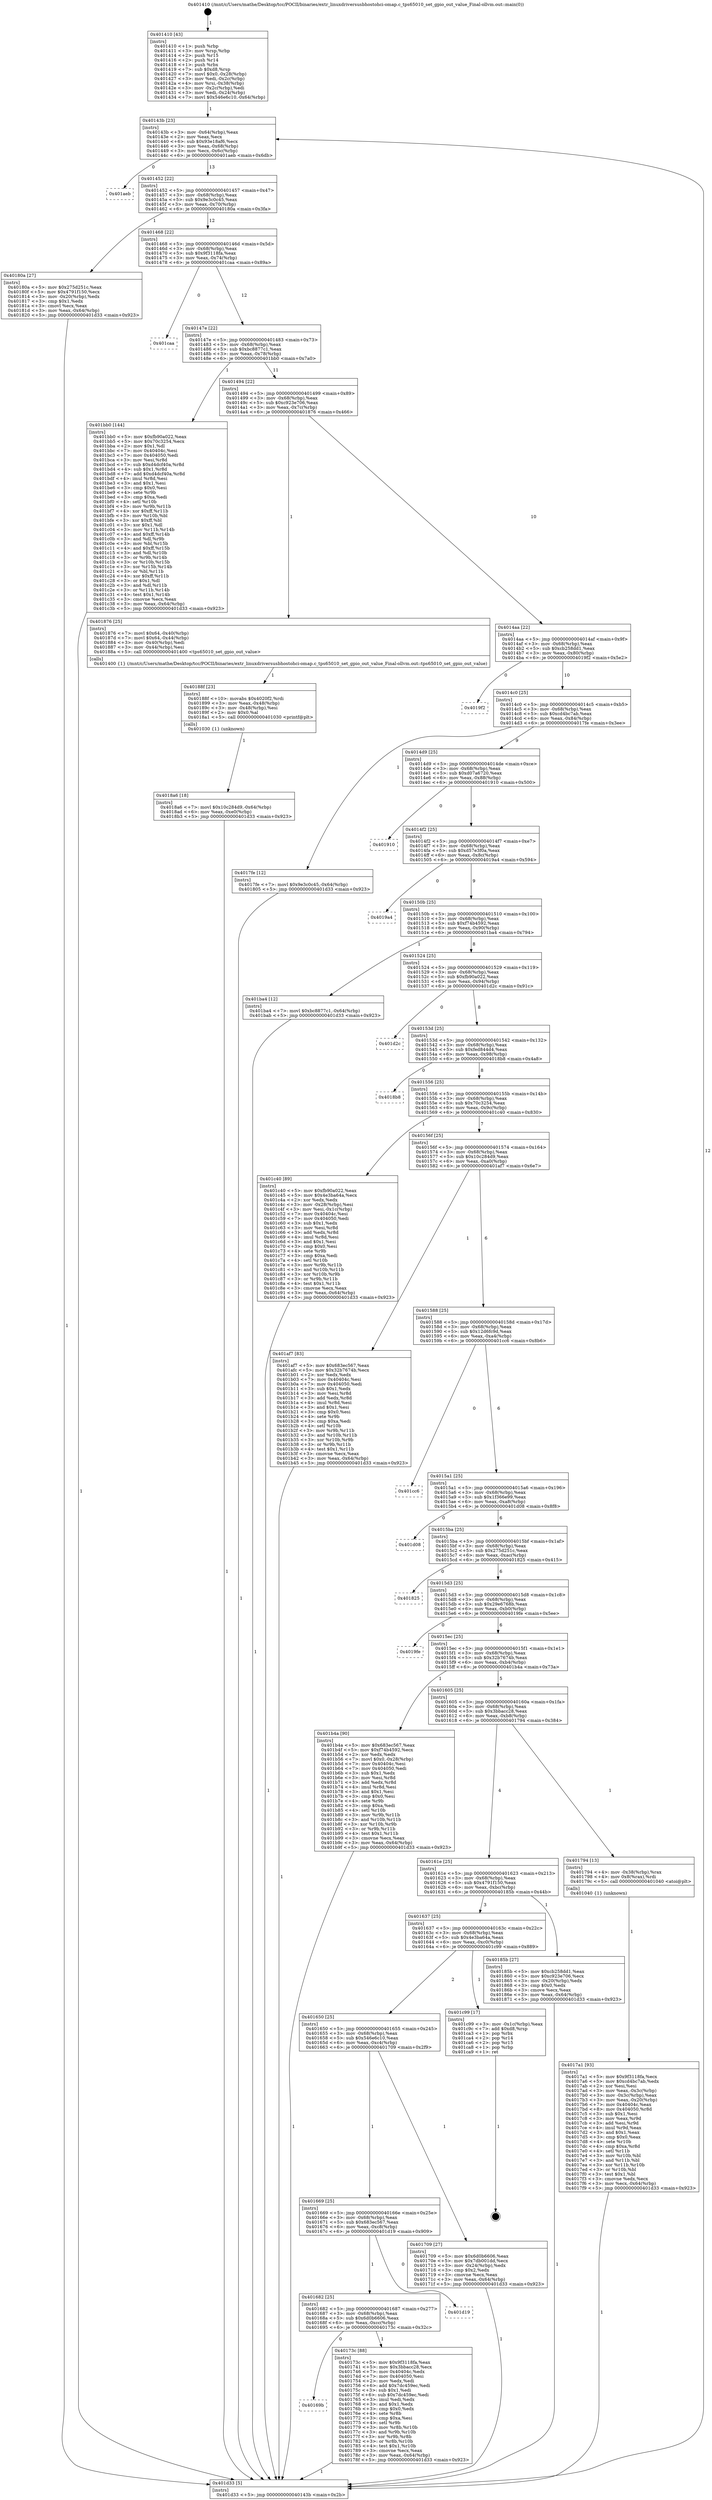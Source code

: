 digraph "0x401410" {
  label = "0x401410 (/mnt/c/Users/mathe/Desktop/tcc/POCII/binaries/extr_linuxdriversusbhostohci-omap.c_tps65010_set_gpio_out_value_Final-ollvm.out::main(0))"
  labelloc = "t"
  node[shape=record]

  Entry [label="",width=0.3,height=0.3,shape=circle,fillcolor=black,style=filled]
  "0x40143b" [label="{
     0x40143b [23]\l
     | [instrs]\l
     &nbsp;&nbsp;0x40143b \<+3\>: mov -0x64(%rbp),%eax\l
     &nbsp;&nbsp;0x40143e \<+2\>: mov %eax,%ecx\l
     &nbsp;&nbsp;0x401440 \<+6\>: sub $0x93e18af6,%ecx\l
     &nbsp;&nbsp;0x401446 \<+3\>: mov %eax,-0x68(%rbp)\l
     &nbsp;&nbsp;0x401449 \<+3\>: mov %ecx,-0x6c(%rbp)\l
     &nbsp;&nbsp;0x40144c \<+6\>: je 0000000000401aeb \<main+0x6db\>\l
  }"]
  "0x401aeb" [label="{
     0x401aeb\l
  }", style=dashed]
  "0x401452" [label="{
     0x401452 [22]\l
     | [instrs]\l
     &nbsp;&nbsp;0x401452 \<+5\>: jmp 0000000000401457 \<main+0x47\>\l
     &nbsp;&nbsp;0x401457 \<+3\>: mov -0x68(%rbp),%eax\l
     &nbsp;&nbsp;0x40145a \<+5\>: sub $0x9e3c0c45,%eax\l
     &nbsp;&nbsp;0x40145f \<+3\>: mov %eax,-0x70(%rbp)\l
     &nbsp;&nbsp;0x401462 \<+6\>: je 000000000040180a \<main+0x3fa\>\l
  }"]
  Exit [label="",width=0.3,height=0.3,shape=circle,fillcolor=black,style=filled,peripheries=2]
  "0x40180a" [label="{
     0x40180a [27]\l
     | [instrs]\l
     &nbsp;&nbsp;0x40180a \<+5\>: mov $0x275d251c,%eax\l
     &nbsp;&nbsp;0x40180f \<+5\>: mov $0x4791f150,%ecx\l
     &nbsp;&nbsp;0x401814 \<+3\>: mov -0x20(%rbp),%edx\l
     &nbsp;&nbsp;0x401817 \<+3\>: cmp $0x1,%edx\l
     &nbsp;&nbsp;0x40181a \<+3\>: cmovl %ecx,%eax\l
     &nbsp;&nbsp;0x40181d \<+3\>: mov %eax,-0x64(%rbp)\l
     &nbsp;&nbsp;0x401820 \<+5\>: jmp 0000000000401d33 \<main+0x923\>\l
  }"]
  "0x401468" [label="{
     0x401468 [22]\l
     | [instrs]\l
     &nbsp;&nbsp;0x401468 \<+5\>: jmp 000000000040146d \<main+0x5d\>\l
     &nbsp;&nbsp;0x40146d \<+3\>: mov -0x68(%rbp),%eax\l
     &nbsp;&nbsp;0x401470 \<+5\>: sub $0x9f3118fa,%eax\l
     &nbsp;&nbsp;0x401475 \<+3\>: mov %eax,-0x74(%rbp)\l
     &nbsp;&nbsp;0x401478 \<+6\>: je 0000000000401caa \<main+0x89a\>\l
  }"]
  "0x4018a6" [label="{
     0x4018a6 [18]\l
     | [instrs]\l
     &nbsp;&nbsp;0x4018a6 \<+7\>: movl $0x10c284d9,-0x64(%rbp)\l
     &nbsp;&nbsp;0x4018ad \<+6\>: mov %eax,-0xe0(%rbp)\l
     &nbsp;&nbsp;0x4018b3 \<+5\>: jmp 0000000000401d33 \<main+0x923\>\l
  }"]
  "0x401caa" [label="{
     0x401caa\l
  }", style=dashed]
  "0x40147e" [label="{
     0x40147e [22]\l
     | [instrs]\l
     &nbsp;&nbsp;0x40147e \<+5\>: jmp 0000000000401483 \<main+0x73\>\l
     &nbsp;&nbsp;0x401483 \<+3\>: mov -0x68(%rbp),%eax\l
     &nbsp;&nbsp;0x401486 \<+5\>: sub $0xbc8877c1,%eax\l
     &nbsp;&nbsp;0x40148b \<+3\>: mov %eax,-0x78(%rbp)\l
     &nbsp;&nbsp;0x40148e \<+6\>: je 0000000000401bb0 \<main+0x7a0\>\l
  }"]
  "0x40188f" [label="{
     0x40188f [23]\l
     | [instrs]\l
     &nbsp;&nbsp;0x40188f \<+10\>: movabs $0x4020f2,%rdi\l
     &nbsp;&nbsp;0x401899 \<+3\>: mov %eax,-0x48(%rbp)\l
     &nbsp;&nbsp;0x40189c \<+3\>: mov -0x48(%rbp),%esi\l
     &nbsp;&nbsp;0x40189f \<+2\>: mov $0x0,%al\l
     &nbsp;&nbsp;0x4018a1 \<+5\>: call 0000000000401030 \<printf@plt\>\l
     | [calls]\l
     &nbsp;&nbsp;0x401030 \{1\} (unknown)\l
  }"]
  "0x401bb0" [label="{
     0x401bb0 [144]\l
     | [instrs]\l
     &nbsp;&nbsp;0x401bb0 \<+5\>: mov $0xfb90a022,%eax\l
     &nbsp;&nbsp;0x401bb5 \<+5\>: mov $0x70c3254,%ecx\l
     &nbsp;&nbsp;0x401bba \<+2\>: mov $0x1,%dl\l
     &nbsp;&nbsp;0x401bbc \<+7\>: mov 0x40404c,%esi\l
     &nbsp;&nbsp;0x401bc3 \<+7\>: mov 0x404050,%edi\l
     &nbsp;&nbsp;0x401bca \<+3\>: mov %esi,%r8d\l
     &nbsp;&nbsp;0x401bcd \<+7\>: sub $0xd4dcf40a,%r8d\l
     &nbsp;&nbsp;0x401bd4 \<+4\>: sub $0x1,%r8d\l
     &nbsp;&nbsp;0x401bd8 \<+7\>: add $0xd4dcf40a,%r8d\l
     &nbsp;&nbsp;0x401bdf \<+4\>: imul %r8d,%esi\l
     &nbsp;&nbsp;0x401be3 \<+3\>: and $0x1,%esi\l
     &nbsp;&nbsp;0x401be6 \<+3\>: cmp $0x0,%esi\l
     &nbsp;&nbsp;0x401be9 \<+4\>: sete %r9b\l
     &nbsp;&nbsp;0x401bed \<+3\>: cmp $0xa,%edi\l
     &nbsp;&nbsp;0x401bf0 \<+4\>: setl %r10b\l
     &nbsp;&nbsp;0x401bf4 \<+3\>: mov %r9b,%r11b\l
     &nbsp;&nbsp;0x401bf7 \<+4\>: xor $0xff,%r11b\l
     &nbsp;&nbsp;0x401bfb \<+3\>: mov %r10b,%bl\l
     &nbsp;&nbsp;0x401bfe \<+3\>: xor $0xff,%bl\l
     &nbsp;&nbsp;0x401c01 \<+3\>: xor $0x1,%dl\l
     &nbsp;&nbsp;0x401c04 \<+3\>: mov %r11b,%r14b\l
     &nbsp;&nbsp;0x401c07 \<+4\>: and $0xff,%r14b\l
     &nbsp;&nbsp;0x401c0b \<+3\>: and %dl,%r9b\l
     &nbsp;&nbsp;0x401c0e \<+3\>: mov %bl,%r15b\l
     &nbsp;&nbsp;0x401c11 \<+4\>: and $0xff,%r15b\l
     &nbsp;&nbsp;0x401c15 \<+3\>: and %dl,%r10b\l
     &nbsp;&nbsp;0x401c18 \<+3\>: or %r9b,%r14b\l
     &nbsp;&nbsp;0x401c1b \<+3\>: or %r10b,%r15b\l
     &nbsp;&nbsp;0x401c1e \<+3\>: xor %r15b,%r14b\l
     &nbsp;&nbsp;0x401c21 \<+3\>: or %bl,%r11b\l
     &nbsp;&nbsp;0x401c24 \<+4\>: xor $0xff,%r11b\l
     &nbsp;&nbsp;0x401c28 \<+3\>: or $0x1,%dl\l
     &nbsp;&nbsp;0x401c2b \<+3\>: and %dl,%r11b\l
     &nbsp;&nbsp;0x401c2e \<+3\>: or %r11b,%r14b\l
     &nbsp;&nbsp;0x401c31 \<+4\>: test $0x1,%r14b\l
     &nbsp;&nbsp;0x401c35 \<+3\>: cmovne %ecx,%eax\l
     &nbsp;&nbsp;0x401c38 \<+3\>: mov %eax,-0x64(%rbp)\l
     &nbsp;&nbsp;0x401c3b \<+5\>: jmp 0000000000401d33 \<main+0x923\>\l
  }"]
  "0x401494" [label="{
     0x401494 [22]\l
     | [instrs]\l
     &nbsp;&nbsp;0x401494 \<+5\>: jmp 0000000000401499 \<main+0x89\>\l
     &nbsp;&nbsp;0x401499 \<+3\>: mov -0x68(%rbp),%eax\l
     &nbsp;&nbsp;0x40149c \<+5\>: sub $0xc923e706,%eax\l
     &nbsp;&nbsp;0x4014a1 \<+3\>: mov %eax,-0x7c(%rbp)\l
     &nbsp;&nbsp;0x4014a4 \<+6\>: je 0000000000401876 \<main+0x466\>\l
  }"]
  "0x4017a1" [label="{
     0x4017a1 [93]\l
     | [instrs]\l
     &nbsp;&nbsp;0x4017a1 \<+5\>: mov $0x9f3118fa,%ecx\l
     &nbsp;&nbsp;0x4017a6 \<+5\>: mov $0xcd4bc7ab,%edx\l
     &nbsp;&nbsp;0x4017ab \<+2\>: xor %esi,%esi\l
     &nbsp;&nbsp;0x4017ad \<+3\>: mov %eax,-0x3c(%rbp)\l
     &nbsp;&nbsp;0x4017b0 \<+3\>: mov -0x3c(%rbp),%eax\l
     &nbsp;&nbsp;0x4017b3 \<+3\>: mov %eax,-0x20(%rbp)\l
     &nbsp;&nbsp;0x4017b6 \<+7\>: mov 0x40404c,%eax\l
     &nbsp;&nbsp;0x4017bd \<+8\>: mov 0x404050,%r8d\l
     &nbsp;&nbsp;0x4017c5 \<+3\>: sub $0x1,%esi\l
     &nbsp;&nbsp;0x4017c8 \<+3\>: mov %eax,%r9d\l
     &nbsp;&nbsp;0x4017cb \<+3\>: add %esi,%r9d\l
     &nbsp;&nbsp;0x4017ce \<+4\>: imul %r9d,%eax\l
     &nbsp;&nbsp;0x4017d2 \<+3\>: and $0x1,%eax\l
     &nbsp;&nbsp;0x4017d5 \<+3\>: cmp $0x0,%eax\l
     &nbsp;&nbsp;0x4017d8 \<+4\>: sete %r10b\l
     &nbsp;&nbsp;0x4017dc \<+4\>: cmp $0xa,%r8d\l
     &nbsp;&nbsp;0x4017e0 \<+4\>: setl %r11b\l
     &nbsp;&nbsp;0x4017e4 \<+3\>: mov %r10b,%bl\l
     &nbsp;&nbsp;0x4017e7 \<+3\>: and %r11b,%bl\l
     &nbsp;&nbsp;0x4017ea \<+3\>: xor %r11b,%r10b\l
     &nbsp;&nbsp;0x4017ed \<+3\>: or %r10b,%bl\l
     &nbsp;&nbsp;0x4017f0 \<+3\>: test $0x1,%bl\l
     &nbsp;&nbsp;0x4017f3 \<+3\>: cmovne %edx,%ecx\l
     &nbsp;&nbsp;0x4017f6 \<+3\>: mov %ecx,-0x64(%rbp)\l
     &nbsp;&nbsp;0x4017f9 \<+5\>: jmp 0000000000401d33 \<main+0x923\>\l
  }"]
  "0x401876" [label="{
     0x401876 [25]\l
     | [instrs]\l
     &nbsp;&nbsp;0x401876 \<+7\>: movl $0x64,-0x40(%rbp)\l
     &nbsp;&nbsp;0x40187d \<+7\>: movl $0x64,-0x44(%rbp)\l
     &nbsp;&nbsp;0x401884 \<+3\>: mov -0x40(%rbp),%edi\l
     &nbsp;&nbsp;0x401887 \<+3\>: mov -0x44(%rbp),%esi\l
     &nbsp;&nbsp;0x40188a \<+5\>: call 0000000000401400 \<tps65010_set_gpio_out_value\>\l
     | [calls]\l
     &nbsp;&nbsp;0x401400 \{1\} (/mnt/c/Users/mathe/Desktop/tcc/POCII/binaries/extr_linuxdriversusbhostohci-omap.c_tps65010_set_gpio_out_value_Final-ollvm.out::tps65010_set_gpio_out_value)\l
  }"]
  "0x4014aa" [label="{
     0x4014aa [22]\l
     | [instrs]\l
     &nbsp;&nbsp;0x4014aa \<+5\>: jmp 00000000004014af \<main+0x9f\>\l
     &nbsp;&nbsp;0x4014af \<+3\>: mov -0x68(%rbp),%eax\l
     &nbsp;&nbsp;0x4014b2 \<+5\>: sub $0xcb258dd1,%eax\l
     &nbsp;&nbsp;0x4014b7 \<+3\>: mov %eax,-0x80(%rbp)\l
     &nbsp;&nbsp;0x4014ba \<+6\>: je 00000000004019f2 \<main+0x5e2\>\l
  }"]
  "0x40169b" [label="{
     0x40169b\l
  }", style=dashed]
  "0x4019f2" [label="{
     0x4019f2\l
  }", style=dashed]
  "0x4014c0" [label="{
     0x4014c0 [25]\l
     | [instrs]\l
     &nbsp;&nbsp;0x4014c0 \<+5\>: jmp 00000000004014c5 \<main+0xb5\>\l
     &nbsp;&nbsp;0x4014c5 \<+3\>: mov -0x68(%rbp),%eax\l
     &nbsp;&nbsp;0x4014c8 \<+5\>: sub $0xcd4bc7ab,%eax\l
     &nbsp;&nbsp;0x4014cd \<+6\>: mov %eax,-0x84(%rbp)\l
     &nbsp;&nbsp;0x4014d3 \<+6\>: je 00000000004017fe \<main+0x3ee\>\l
  }"]
  "0x40173c" [label="{
     0x40173c [88]\l
     | [instrs]\l
     &nbsp;&nbsp;0x40173c \<+5\>: mov $0x9f3118fa,%eax\l
     &nbsp;&nbsp;0x401741 \<+5\>: mov $0x3bbacc28,%ecx\l
     &nbsp;&nbsp;0x401746 \<+7\>: mov 0x40404c,%edx\l
     &nbsp;&nbsp;0x40174d \<+7\>: mov 0x404050,%esi\l
     &nbsp;&nbsp;0x401754 \<+2\>: mov %edx,%edi\l
     &nbsp;&nbsp;0x401756 \<+6\>: add $0x7dc459ec,%edi\l
     &nbsp;&nbsp;0x40175c \<+3\>: sub $0x1,%edi\l
     &nbsp;&nbsp;0x40175f \<+6\>: sub $0x7dc459ec,%edi\l
     &nbsp;&nbsp;0x401765 \<+3\>: imul %edi,%edx\l
     &nbsp;&nbsp;0x401768 \<+3\>: and $0x1,%edx\l
     &nbsp;&nbsp;0x40176b \<+3\>: cmp $0x0,%edx\l
     &nbsp;&nbsp;0x40176e \<+4\>: sete %r8b\l
     &nbsp;&nbsp;0x401772 \<+3\>: cmp $0xa,%esi\l
     &nbsp;&nbsp;0x401775 \<+4\>: setl %r9b\l
     &nbsp;&nbsp;0x401779 \<+3\>: mov %r8b,%r10b\l
     &nbsp;&nbsp;0x40177c \<+3\>: and %r9b,%r10b\l
     &nbsp;&nbsp;0x40177f \<+3\>: xor %r9b,%r8b\l
     &nbsp;&nbsp;0x401782 \<+3\>: or %r8b,%r10b\l
     &nbsp;&nbsp;0x401785 \<+4\>: test $0x1,%r10b\l
     &nbsp;&nbsp;0x401789 \<+3\>: cmovne %ecx,%eax\l
     &nbsp;&nbsp;0x40178c \<+3\>: mov %eax,-0x64(%rbp)\l
     &nbsp;&nbsp;0x40178f \<+5\>: jmp 0000000000401d33 \<main+0x923\>\l
  }"]
  "0x4017fe" [label="{
     0x4017fe [12]\l
     | [instrs]\l
     &nbsp;&nbsp;0x4017fe \<+7\>: movl $0x9e3c0c45,-0x64(%rbp)\l
     &nbsp;&nbsp;0x401805 \<+5\>: jmp 0000000000401d33 \<main+0x923\>\l
  }"]
  "0x4014d9" [label="{
     0x4014d9 [25]\l
     | [instrs]\l
     &nbsp;&nbsp;0x4014d9 \<+5\>: jmp 00000000004014de \<main+0xce\>\l
     &nbsp;&nbsp;0x4014de \<+3\>: mov -0x68(%rbp),%eax\l
     &nbsp;&nbsp;0x4014e1 \<+5\>: sub $0xd07a6720,%eax\l
     &nbsp;&nbsp;0x4014e6 \<+6\>: mov %eax,-0x88(%rbp)\l
     &nbsp;&nbsp;0x4014ec \<+6\>: je 0000000000401910 \<main+0x500\>\l
  }"]
  "0x401682" [label="{
     0x401682 [25]\l
     | [instrs]\l
     &nbsp;&nbsp;0x401682 \<+5\>: jmp 0000000000401687 \<main+0x277\>\l
     &nbsp;&nbsp;0x401687 \<+3\>: mov -0x68(%rbp),%eax\l
     &nbsp;&nbsp;0x40168a \<+5\>: sub $0x6d0b6606,%eax\l
     &nbsp;&nbsp;0x40168f \<+6\>: mov %eax,-0xcc(%rbp)\l
     &nbsp;&nbsp;0x401695 \<+6\>: je 000000000040173c \<main+0x32c\>\l
  }"]
  "0x401910" [label="{
     0x401910\l
  }", style=dashed]
  "0x4014f2" [label="{
     0x4014f2 [25]\l
     | [instrs]\l
     &nbsp;&nbsp;0x4014f2 \<+5\>: jmp 00000000004014f7 \<main+0xe7\>\l
     &nbsp;&nbsp;0x4014f7 \<+3\>: mov -0x68(%rbp),%eax\l
     &nbsp;&nbsp;0x4014fa \<+5\>: sub $0xd57e3f0a,%eax\l
     &nbsp;&nbsp;0x4014ff \<+6\>: mov %eax,-0x8c(%rbp)\l
     &nbsp;&nbsp;0x401505 \<+6\>: je 00000000004019a4 \<main+0x594\>\l
  }"]
  "0x401d19" [label="{
     0x401d19\l
  }", style=dashed]
  "0x4019a4" [label="{
     0x4019a4\l
  }", style=dashed]
  "0x40150b" [label="{
     0x40150b [25]\l
     | [instrs]\l
     &nbsp;&nbsp;0x40150b \<+5\>: jmp 0000000000401510 \<main+0x100\>\l
     &nbsp;&nbsp;0x401510 \<+3\>: mov -0x68(%rbp),%eax\l
     &nbsp;&nbsp;0x401513 \<+5\>: sub $0xf74b4592,%eax\l
     &nbsp;&nbsp;0x401518 \<+6\>: mov %eax,-0x90(%rbp)\l
     &nbsp;&nbsp;0x40151e \<+6\>: je 0000000000401ba4 \<main+0x794\>\l
  }"]
  "0x401410" [label="{
     0x401410 [43]\l
     | [instrs]\l
     &nbsp;&nbsp;0x401410 \<+1\>: push %rbp\l
     &nbsp;&nbsp;0x401411 \<+3\>: mov %rsp,%rbp\l
     &nbsp;&nbsp;0x401414 \<+2\>: push %r15\l
     &nbsp;&nbsp;0x401416 \<+2\>: push %r14\l
     &nbsp;&nbsp;0x401418 \<+1\>: push %rbx\l
     &nbsp;&nbsp;0x401419 \<+7\>: sub $0xd8,%rsp\l
     &nbsp;&nbsp;0x401420 \<+7\>: movl $0x0,-0x28(%rbp)\l
     &nbsp;&nbsp;0x401427 \<+3\>: mov %edi,-0x2c(%rbp)\l
     &nbsp;&nbsp;0x40142a \<+4\>: mov %rsi,-0x38(%rbp)\l
     &nbsp;&nbsp;0x40142e \<+3\>: mov -0x2c(%rbp),%edi\l
     &nbsp;&nbsp;0x401431 \<+3\>: mov %edi,-0x24(%rbp)\l
     &nbsp;&nbsp;0x401434 \<+7\>: movl $0x546e6c10,-0x64(%rbp)\l
  }"]
  "0x401ba4" [label="{
     0x401ba4 [12]\l
     | [instrs]\l
     &nbsp;&nbsp;0x401ba4 \<+7\>: movl $0xbc8877c1,-0x64(%rbp)\l
     &nbsp;&nbsp;0x401bab \<+5\>: jmp 0000000000401d33 \<main+0x923\>\l
  }"]
  "0x401524" [label="{
     0x401524 [25]\l
     | [instrs]\l
     &nbsp;&nbsp;0x401524 \<+5\>: jmp 0000000000401529 \<main+0x119\>\l
     &nbsp;&nbsp;0x401529 \<+3\>: mov -0x68(%rbp),%eax\l
     &nbsp;&nbsp;0x40152c \<+5\>: sub $0xfb90a022,%eax\l
     &nbsp;&nbsp;0x401531 \<+6\>: mov %eax,-0x94(%rbp)\l
     &nbsp;&nbsp;0x401537 \<+6\>: je 0000000000401d2c \<main+0x91c\>\l
  }"]
  "0x401d33" [label="{
     0x401d33 [5]\l
     | [instrs]\l
     &nbsp;&nbsp;0x401d33 \<+5\>: jmp 000000000040143b \<main+0x2b\>\l
  }"]
  "0x401d2c" [label="{
     0x401d2c\l
  }", style=dashed]
  "0x40153d" [label="{
     0x40153d [25]\l
     | [instrs]\l
     &nbsp;&nbsp;0x40153d \<+5\>: jmp 0000000000401542 \<main+0x132\>\l
     &nbsp;&nbsp;0x401542 \<+3\>: mov -0x68(%rbp),%eax\l
     &nbsp;&nbsp;0x401545 \<+5\>: sub $0xfed844d4,%eax\l
     &nbsp;&nbsp;0x40154a \<+6\>: mov %eax,-0x98(%rbp)\l
     &nbsp;&nbsp;0x401550 \<+6\>: je 00000000004018b8 \<main+0x4a8\>\l
  }"]
  "0x401669" [label="{
     0x401669 [25]\l
     | [instrs]\l
     &nbsp;&nbsp;0x401669 \<+5\>: jmp 000000000040166e \<main+0x25e\>\l
     &nbsp;&nbsp;0x40166e \<+3\>: mov -0x68(%rbp),%eax\l
     &nbsp;&nbsp;0x401671 \<+5\>: sub $0x683ec567,%eax\l
     &nbsp;&nbsp;0x401676 \<+6\>: mov %eax,-0xc8(%rbp)\l
     &nbsp;&nbsp;0x40167c \<+6\>: je 0000000000401d19 \<main+0x909\>\l
  }"]
  "0x4018b8" [label="{
     0x4018b8\l
  }", style=dashed]
  "0x401556" [label="{
     0x401556 [25]\l
     | [instrs]\l
     &nbsp;&nbsp;0x401556 \<+5\>: jmp 000000000040155b \<main+0x14b\>\l
     &nbsp;&nbsp;0x40155b \<+3\>: mov -0x68(%rbp),%eax\l
     &nbsp;&nbsp;0x40155e \<+5\>: sub $0x70c3254,%eax\l
     &nbsp;&nbsp;0x401563 \<+6\>: mov %eax,-0x9c(%rbp)\l
     &nbsp;&nbsp;0x401569 \<+6\>: je 0000000000401c40 \<main+0x830\>\l
  }"]
  "0x401709" [label="{
     0x401709 [27]\l
     | [instrs]\l
     &nbsp;&nbsp;0x401709 \<+5\>: mov $0x6d0b6606,%eax\l
     &nbsp;&nbsp;0x40170e \<+5\>: mov $0x7db001dd,%ecx\l
     &nbsp;&nbsp;0x401713 \<+3\>: mov -0x24(%rbp),%edx\l
     &nbsp;&nbsp;0x401716 \<+3\>: cmp $0x2,%edx\l
     &nbsp;&nbsp;0x401719 \<+3\>: cmovne %ecx,%eax\l
     &nbsp;&nbsp;0x40171c \<+3\>: mov %eax,-0x64(%rbp)\l
     &nbsp;&nbsp;0x40171f \<+5\>: jmp 0000000000401d33 \<main+0x923\>\l
  }"]
  "0x401c40" [label="{
     0x401c40 [89]\l
     | [instrs]\l
     &nbsp;&nbsp;0x401c40 \<+5\>: mov $0xfb90a022,%eax\l
     &nbsp;&nbsp;0x401c45 \<+5\>: mov $0x4e3ba64a,%ecx\l
     &nbsp;&nbsp;0x401c4a \<+2\>: xor %edx,%edx\l
     &nbsp;&nbsp;0x401c4c \<+3\>: mov -0x28(%rbp),%esi\l
     &nbsp;&nbsp;0x401c4f \<+3\>: mov %esi,-0x1c(%rbp)\l
     &nbsp;&nbsp;0x401c52 \<+7\>: mov 0x40404c,%esi\l
     &nbsp;&nbsp;0x401c59 \<+7\>: mov 0x404050,%edi\l
     &nbsp;&nbsp;0x401c60 \<+3\>: sub $0x1,%edx\l
     &nbsp;&nbsp;0x401c63 \<+3\>: mov %esi,%r8d\l
     &nbsp;&nbsp;0x401c66 \<+3\>: add %edx,%r8d\l
     &nbsp;&nbsp;0x401c69 \<+4\>: imul %r8d,%esi\l
     &nbsp;&nbsp;0x401c6d \<+3\>: and $0x1,%esi\l
     &nbsp;&nbsp;0x401c70 \<+3\>: cmp $0x0,%esi\l
     &nbsp;&nbsp;0x401c73 \<+4\>: sete %r9b\l
     &nbsp;&nbsp;0x401c77 \<+3\>: cmp $0xa,%edi\l
     &nbsp;&nbsp;0x401c7a \<+4\>: setl %r10b\l
     &nbsp;&nbsp;0x401c7e \<+3\>: mov %r9b,%r11b\l
     &nbsp;&nbsp;0x401c81 \<+3\>: and %r10b,%r11b\l
     &nbsp;&nbsp;0x401c84 \<+3\>: xor %r10b,%r9b\l
     &nbsp;&nbsp;0x401c87 \<+3\>: or %r9b,%r11b\l
     &nbsp;&nbsp;0x401c8a \<+4\>: test $0x1,%r11b\l
     &nbsp;&nbsp;0x401c8e \<+3\>: cmovne %ecx,%eax\l
     &nbsp;&nbsp;0x401c91 \<+3\>: mov %eax,-0x64(%rbp)\l
     &nbsp;&nbsp;0x401c94 \<+5\>: jmp 0000000000401d33 \<main+0x923\>\l
  }"]
  "0x40156f" [label="{
     0x40156f [25]\l
     | [instrs]\l
     &nbsp;&nbsp;0x40156f \<+5\>: jmp 0000000000401574 \<main+0x164\>\l
     &nbsp;&nbsp;0x401574 \<+3\>: mov -0x68(%rbp),%eax\l
     &nbsp;&nbsp;0x401577 \<+5\>: sub $0x10c284d9,%eax\l
     &nbsp;&nbsp;0x40157c \<+6\>: mov %eax,-0xa0(%rbp)\l
     &nbsp;&nbsp;0x401582 \<+6\>: je 0000000000401af7 \<main+0x6e7\>\l
  }"]
  "0x401650" [label="{
     0x401650 [25]\l
     | [instrs]\l
     &nbsp;&nbsp;0x401650 \<+5\>: jmp 0000000000401655 \<main+0x245\>\l
     &nbsp;&nbsp;0x401655 \<+3\>: mov -0x68(%rbp),%eax\l
     &nbsp;&nbsp;0x401658 \<+5\>: sub $0x546e6c10,%eax\l
     &nbsp;&nbsp;0x40165d \<+6\>: mov %eax,-0xc4(%rbp)\l
     &nbsp;&nbsp;0x401663 \<+6\>: je 0000000000401709 \<main+0x2f9\>\l
  }"]
  "0x401af7" [label="{
     0x401af7 [83]\l
     | [instrs]\l
     &nbsp;&nbsp;0x401af7 \<+5\>: mov $0x683ec567,%eax\l
     &nbsp;&nbsp;0x401afc \<+5\>: mov $0x32b7674b,%ecx\l
     &nbsp;&nbsp;0x401b01 \<+2\>: xor %edx,%edx\l
     &nbsp;&nbsp;0x401b03 \<+7\>: mov 0x40404c,%esi\l
     &nbsp;&nbsp;0x401b0a \<+7\>: mov 0x404050,%edi\l
     &nbsp;&nbsp;0x401b11 \<+3\>: sub $0x1,%edx\l
     &nbsp;&nbsp;0x401b14 \<+3\>: mov %esi,%r8d\l
     &nbsp;&nbsp;0x401b17 \<+3\>: add %edx,%r8d\l
     &nbsp;&nbsp;0x401b1a \<+4\>: imul %r8d,%esi\l
     &nbsp;&nbsp;0x401b1e \<+3\>: and $0x1,%esi\l
     &nbsp;&nbsp;0x401b21 \<+3\>: cmp $0x0,%esi\l
     &nbsp;&nbsp;0x401b24 \<+4\>: sete %r9b\l
     &nbsp;&nbsp;0x401b28 \<+3\>: cmp $0xa,%edi\l
     &nbsp;&nbsp;0x401b2b \<+4\>: setl %r10b\l
     &nbsp;&nbsp;0x401b2f \<+3\>: mov %r9b,%r11b\l
     &nbsp;&nbsp;0x401b32 \<+3\>: and %r10b,%r11b\l
     &nbsp;&nbsp;0x401b35 \<+3\>: xor %r10b,%r9b\l
     &nbsp;&nbsp;0x401b38 \<+3\>: or %r9b,%r11b\l
     &nbsp;&nbsp;0x401b3b \<+4\>: test $0x1,%r11b\l
     &nbsp;&nbsp;0x401b3f \<+3\>: cmovne %ecx,%eax\l
     &nbsp;&nbsp;0x401b42 \<+3\>: mov %eax,-0x64(%rbp)\l
     &nbsp;&nbsp;0x401b45 \<+5\>: jmp 0000000000401d33 \<main+0x923\>\l
  }"]
  "0x401588" [label="{
     0x401588 [25]\l
     | [instrs]\l
     &nbsp;&nbsp;0x401588 \<+5\>: jmp 000000000040158d \<main+0x17d\>\l
     &nbsp;&nbsp;0x40158d \<+3\>: mov -0x68(%rbp),%eax\l
     &nbsp;&nbsp;0x401590 \<+5\>: sub $0x12d6fc9d,%eax\l
     &nbsp;&nbsp;0x401595 \<+6\>: mov %eax,-0xa4(%rbp)\l
     &nbsp;&nbsp;0x40159b \<+6\>: je 0000000000401cc6 \<main+0x8b6\>\l
  }"]
  "0x401c99" [label="{
     0x401c99 [17]\l
     | [instrs]\l
     &nbsp;&nbsp;0x401c99 \<+3\>: mov -0x1c(%rbp),%eax\l
     &nbsp;&nbsp;0x401c9c \<+7\>: add $0xd8,%rsp\l
     &nbsp;&nbsp;0x401ca3 \<+1\>: pop %rbx\l
     &nbsp;&nbsp;0x401ca4 \<+2\>: pop %r14\l
     &nbsp;&nbsp;0x401ca6 \<+2\>: pop %r15\l
     &nbsp;&nbsp;0x401ca8 \<+1\>: pop %rbp\l
     &nbsp;&nbsp;0x401ca9 \<+1\>: ret\l
  }"]
  "0x401cc6" [label="{
     0x401cc6\l
  }", style=dashed]
  "0x4015a1" [label="{
     0x4015a1 [25]\l
     | [instrs]\l
     &nbsp;&nbsp;0x4015a1 \<+5\>: jmp 00000000004015a6 \<main+0x196\>\l
     &nbsp;&nbsp;0x4015a6 \<+3\>: mov -0x68(%rbp),%eax\l
     &nbsp;&nbsp;0x4015a9 \<+5\>: sub $0x1f366e99,%eax\l
     &nbsp;&nbsp;0x4015ae \<+6\>: mov %eax,-0xa8(%rbp)\l
     &nbsp;&nbsp;0x4015b4 \<+6\>: je 0000000000401d08 \<main+0x8f8\>\l
  }"]
  "0x401637" [label="{
     0x401637 [25]\l
     | [instrs]\l
     &nbsp;&nbsp;0x401637 \<+5\>: jmp 000000000040163c \<main+0x22c\>\l
     &nbsp;&nbsp;0x40163c \<+3\>: mov -0x68(%rbp),%eax\l
     &nbsp;&nbsp;0x40163f \<+5\>: sub $0x4e3ba64a,%eax\l
     &nbsp;&nbsp;0x401644 \<+6\>: mov %eax,-0xc0(%rbp)\l
     &nbsp;&nbsp;0x40164a \<+6\>: je 0000000000401c99 \<main+0x889\>\l
  }"]
  "0x401d08" [label="{
     0x401d08\l
  }", style=dashed]
  "0x4015ba" [label="{
     0x4015ba [25]\l
     | [instrs]\l
     &nbsp;&nbsp;0x4015ba \<+5\>: jmp 00000000004015bf \<main+0x1af\>\l
     &nbsp;&nbsp;0x4015bf \<+3\>: mov -0x68(%rbp),%eax\l
     &nbsp;&nbsp;0x4015c2 \<+5\>: sub $0x275d251c,%eax\l
     &nbsp;&nbsp;0x4015c7 \<+6\>: mov %eax,-0xac(%rbp)\l
     &nbsp;&nbsp;0x4015cd \<+6\>: je 0000000000401825 \<main+0x415\>\l
  }"]
  "0x40185b" [label="{
     0x40185b [27]\l
     | [instrs]\l
     &nbsp;&nbsp;0x40185b \<+5\>: mov $0xcb258dd1,%eax\l
     &nbsp;&nbsp;0x401860 \<+5\>: mov $0xc923e706,%ecx\l
     &nbsp;&nbsp;0x401865 \<+3\>: mov -0x20(%rbp),%edx\l
     &nbsp;&nbsp;0x401868 \<+3\>: cmp $0x0,%edx\l
     &nbsp;&nbsp;0x40186b \<+3\>: cmove %ecx,%eax\l
     &nbsp;&nbsp;0x40186e \<+3\>: mov %eax,-0x64(%rbp)\l
     &nbsp;&nbsp;0x401871 \<+5\>: jmp 0000000000401d33 \<main+0x923\>\l
  }"]
  "0x401825" [label="{
     0x401825\l
  }", style=dashed]
  "0x4015d3" [label="{
     0x4015d3 [25]\l
     | [instrs]\l
     &nbsp;&nbsp;0x4015d3 \<+5\>: jmp 00000000004015d8 \<main+0x1c8\>\l
     &nbsp;&nbsp;0x4015d8 \<+3\>: mov -0x68(%rbp),%eax\l
     &nbsp;&nbsp;0x4015db \<+5\>: sub $0x29e6768b,%eax\l
     &nbsp;&nbsp;0x4015e0 \<+6\>: mov %eax,-0xb0(%rbp)\l
     &nbsp;&nbsp;0x4015e6 \<+6\>: je 00000000004019fe \<main+0x5ee\>\l
  }"]
  "0x40161e" [label="{
     0x40161e [25]\l
     | [instrs]\l
     &nbsp;&nbsp;0x40161e \<+5\>: jmp 0000000000401623 \<main+0x213\>\l
     &nbsp;&nbsp;0x401623 \<+3\>: mov -0x68(%rbp),%eax\l
     &nbsp;&nbsp;0x401626 \<+5\>: sub $0x4791f150,%eax\l
     &nbsp;&nbsp;0x40162b \<+6\>: mov %eax,-0xbc(%rbp)\l
     &nbsp;&nbsp;0x401631 \<+6\>: je 000000000040185b \<main+0x44b\>\l
  }"]
  "0x4019fe" [label="{
     0x4019fe\l
  }", style=dashed]
  "0x4015ec" [label="{
     0x4015ec [25]\l
     | [instrs]\l
     &nbsp;&nbsp;0x4015ec \<+5\>: jmp 00000000004015f1 \<main+0x1e1\>\l
     &nbsp;&nbsp;0x4015f1 \<+3\>: mov -0x68(%rbp),%eax\l
     &nbsp;&nbsp;0x4015f4 \<+5\>: sub $0x32b7674b,%eax\l
     &nbsp;&nbsp;0x4015f9 \<+6\>: mov %eax,-0xb4(%rbp)\l
     &nbsp;&nbsp;0x4015ff \<+6\>: je 0000000000401b4a \<main+0x73a\>\l
  }"]
  "0x401794" [label="{
     0x401794 [13]\l
     | [instrs]\l
     &nbsp;&nbsp;0x401794 \<+4\>: mov -0x38(%rbp),%rax\l
     &nbsp;&nbsp;0x401798 \<+4\>: mov 0x8(%rax),%rdi\l
     &nbsp;&nbsp;0x40179c \<+5\>: call 0000000000401040 \<atoi@plt\>\l
     | [calls]\l
     &nbsp;&nbsp;0x401040 \{1\} (unknown)\l
  }"]
  "0x401b4a" [label="{
     0x401b4a [90]\l
     | [instrs]\l
     &nbsp;&nbsp;0x401b4a \<+5\>: mov $0x683ec567,%eax\l
     &nbsp;&nbsp;0x401b4f \<+5\>: mov $0xf74b4592,%ecx\l
     &nbsp;&nbsp;0x401b54 \<+2\>: xor %edx,%edx\l
     &nbsp;&nbsp;0x401b56 \<+7\>: movl $0x0,-0x28(%rbp)\l
     &nbsp;&nbsp;0x401b5d \<+7\>: mov 0x40404c,%esi\l
     &nbsp;&nbsp;0x401b64 \<+7\>: mov 0x404050,%edi\l
     &nbsp;&nbsp;0x401b6b \<+3\>: sub $0x1,%edx\l
     &nbsp;&nbsp;0x401b6e \<+3\>: mov %esi,%r8d\l
     &nbsp;&nbsp;0x401b71 \<+3\>: add %edx,%r8d\l
     &nbsp;&nbsp;0x401b74 \<+4\>: imul %r8d,%esi\l
     &nbsp;&nbsp;0x401b78 \<+3\>: and $0x1,%esi\l
     &nbsp;&nbsp;0x401b7b \<+3\>: cmp $0x0,%esi\l
     &nbsp;&nbsp;0x401b7e \<+4\>: sete %r9b\l
     &nbsp;&nbsp;0x401b82 \<+3\>: cmp $0xa,%edi\l
     &nbsp;&nbsp;0x401b85 \<+4\>: setl %r10b\l
     &nbsp;&nbsp;0x401b89 \<+3\>: mov %r9b,%r11b\l
     &nbsp;&nbsp;0x401b8c \<+3\>: and %r10b,%r11b\l
     &nbsp;&nbsp;0x401b8f \<+3\>: xor %r10b,%r9b\l
     &nbsp;&nbsp;0x401b92 \<+3\>: or %r9b,%r11b\l
     &nbsp;&nbsp;0x401b95 \<+4\>: test $0x1,%r11b\l
     &nbsp;&nbsp;0x401b99 \<+3\>: cmovne %ecx,%eax\l
     &nbsp;&nbsp;0x401b9c \<+3\>: mov %eax,-0x64(%rbp)\l
     &nbsp;&nbsp;0x401b9f \<+5\>: jmp 0000000000401d33 \<main+0x923\>\l
  }"]
  "0x401605" [label="{
     0x401605 [25]\l
     | [instrs]\l
     &nbsp;&nbsp;0x401605 \<+5\>: jmp 000000000040160a \<main+0x1fa\>\l
     &nbsp;&nbsp;0x40160a \<+3\>: mov -0x68(%rbp),%eax\l
     &nbsp;&nbsp;0x40160d \<+5\>: sub $0x3bbacc28,%eax\l
     &nbsp;&nbsp;0x401612 \<+6\>: mov %eax,-0xb8(%rbp)\l
     &nbsp;&nbsp;0x401618 \<+6\>: je 0000000000401794 \<main+0x384\>\l
  }"]
  Entry -> "0x401410" [label=" 1"]
  "0x40143b" -> "0x401aeb" [label=" 0"]
  "0x40143b" -> "0x401452" [label=" 13"]
  "0x401c99" -> Exit [label=" 1"]
  "0x401452" -> "0x40180a" [label=" 1"]
  "0x401452" -> "0x401468" [label=" 12"]
  "0x401c40" -> "0x401d33" [label=" 1"]
  "0x401468" -> "0x401caa" [label=" 0"]
  "0x401468" -> "0x40147e" [label=" 12"]
  "0x401bb0" -> "0x401d33" [label=" 1"]
  "0x40147e" -> "0x401bb0" [label=" 1"]
  "0x40147e" -> "0x401494" [label=" 11"]
  "0x401ba4" -> "0x401d33" [label=" 1"]
  "0x401494" -> "0x401876" [label=" 1"]
  "0x401494" -> "0x4014aa" [label=" 10"]
  "0x401b4a" -> "0x401d33" [label=" 1"]
  "0x4014aa" -> "0x4019f2" [label=" 0"]
  "0x4014aa" -> "0x4014c0" [label=" 10"]
  "0x401af7" -> "0x401d33" [label=" 1"]
  "0x4014c0" -> "0x4017fe" [label=" 1"]
  "0x4014c0" -> "0x4014d9" [label=" 9"]
  "0x4018a6" -> "0x401d33" [label=" 1"]
  "0x4014d9" -> "0x401910" [label=" 0"]
  "0x4014d9" -> "0x4014f2" [label=" 9"]
  "0x401876" -> "0x40188f" [label=" 1"]
  "0x4014f2" -> "0x4019a4" [label=" 0"]
  "0x4014f2" -> "0x40150b" [label=" 9"]
  "0x40185b" -> "0x401d33" [label=" 1"]
  "0x40150b" -> "0x401ba4" [label=" 1"]
  "0x40150b" -> "0x401524" [label=" 8"]
  "0x4017fe" -> "0x401d33" [label=" 1"]
  "0x401524" -> "0x401d2c" [label=" 0"]
  "0x401524" -> "0x40153d" [label=" 8"]
  "0x4017a1" -> "0x401d33" [label=" 1"]
  "0x40153d" -> "0x4018b8" [label=" 0"]
  "0x40153d" -> "0x401556" [label=" 8"]
  "0x401794" -> "0x4017a1" [label=" 1"]
  "0x401556" -> "0x401c40" [label=" 1"]
  "0x401556" -> "0x40156f" [label=" 7"]
  "0x40173c" -> "0x401d33" [label=" 1"]
  "0x40156f" -> "0x401af7" [label=" 1"]
  "0x40156f" -> "0x401588" [label=" 6"]
  "0x401682" -> "0x40173c" [label=" 1"]
  "0x401588" -> "0x401cc6" [label=" 0"]
  "0x401588" -> "0x4015a1" [label=" 6"]
  "0x40188f" -> "0x4018a6" [label=" 1"]
  "0x4015a1" -> "0x401d08" [label=" 0"]
  "0x4015a1" -> "0x4015ba" [label=" 6"]
  "0x401669" -> "0x401d19" [label=" 0"]
  "0x4015ba" -> "0x401825" [label=" 0"]
  "0x4015ba" -> "0x4015d3" [label=" 6"]
  "0x40180a" -> "0x401d33" [label=" 1"]
  "0x4015d3" -> "0x4019fe" [label=" 0"]
  "0x4015d3" -> "0x4015ec" [label=" 6"]
  "0x401410" -> "0x40143b" [label=" 1"]
  "0x4015ec" -> "0x401b4a" [label=" 1"]
  "0x4015ec" -> "0x401605" [label=" 5"]
  "0x401709" -> "0x401d33" [label=" 1"]
  "0x401605" -> "0x401794" [label=" 1"]
  "0x401605" -> "0x40161e" [label=" 4"]
  "0x401d33" -> "0x40143b" [label=" 12"]
  "0x40161e" -> "0x40185b" [label=" 1"]
  "0x40161e" -> "0x401637" [label=" 3"]
  "0x401669" -> "0x401682" [label=" 1"]
  "0x401637" -> "0x401c99" [label=" 1"]
  "0x401637" -> "0x401650" [label=" 2"]
  "0x401682" -> "0x40169b" [label=" 0"]
  "0x401650" -> "0x401709" [label=" 1"]
  "0x401650" -> "0x401669" [label=" 1"]
}
